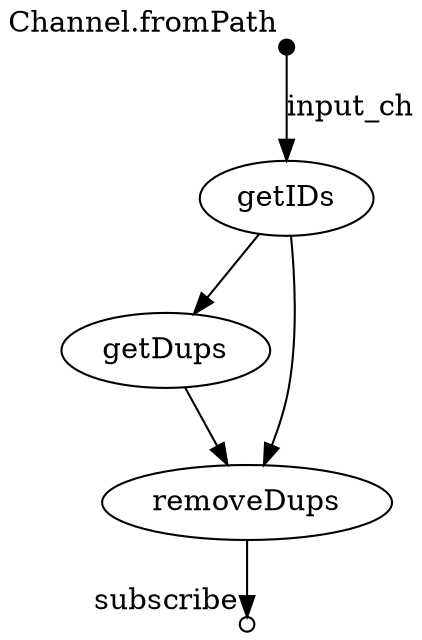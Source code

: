 digraph "dag_test" {
p0 [shape=point,label="",fixedsize=true,width=0.1,xlabel="Channel.fromPath"];
p1 [label="getIDs"];
p0 -> p1 [label="input_ch"];

p1 [label="getIDs"];
p2 [label="getDups"];
p1 -> p2;

p1 [label="getIDs"];
p3 [label="removeDups"];
p1 -> p3;

p2 [label="getDups"];
p3 [label="removeDups"];
p2 -> p3;

p3 [label="removeDups"];
p4 [shape=circle,label="",fixedsize=true,width=0.1,xlabel="subscribe"];
p3 -> p4;

}
